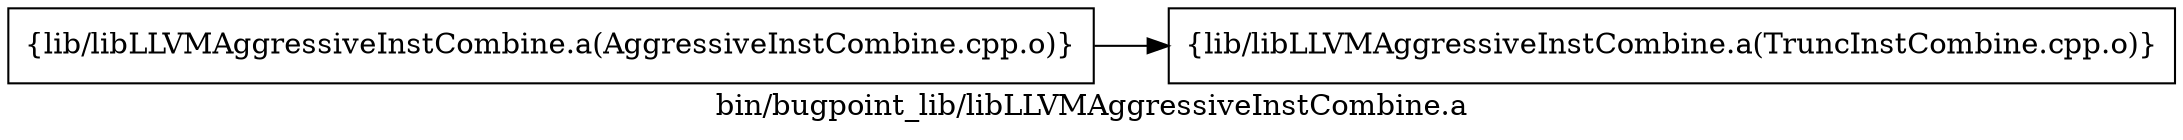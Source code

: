 digraph "bin/bugpoint_lib/libLLVMAggressiveInstCombine.a" {
	label="bin/bugpoint_lib/libLLVMAggressiveInstCombine.a";
	rankdir=LR;
	{ rank=same; Node0x5609e2e7def8;  }
	{ rank=same; Node0x5609e2e7def8;  }

	Node0x5609e2e7def8 [shape=record,shape=box,group=0,label="{lib/libLLVMAggressiveInstCombine.a(AggressiveInstCombine.cpp.o)}"];
	Node0x5609e2e7def8 -> Node0x5609e2e7fbb8;
	Node0x5609e2e7fbb8 [shape=record,shape=box,group=0,label="{lib/libLLVMAggressiveInstCombine.a(TruncInstCombine.cpp.o)}"];
}
